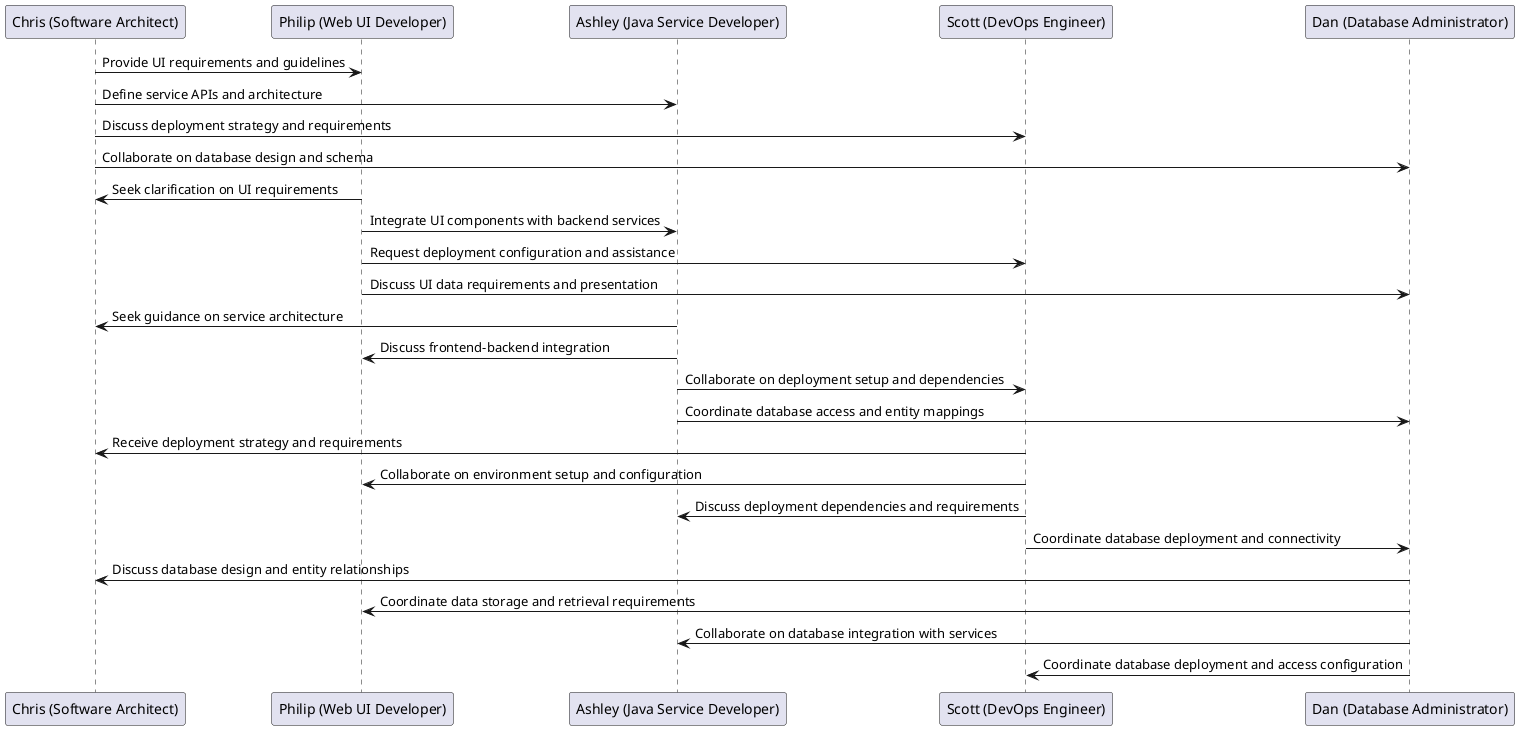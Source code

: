 @startuml StartCodingCollaboration

participant Chris as "Chris (Software Architect)"
participant Philip as "Philip (Web UI Developer)"
participant Ashley as "Ashley (Java Service Developer)"
participant Scott as "Scott (DevOps Engineer)"
participant Dan as "Dan (Database Administrator)"

Chris -> Philip: Provide UI requirements and guidelines
Chris -> Ashley: Define service APIs and architecture
Chris -> Scott: Discuss deployment strategy and requirements
Chris -> Dan: Collaborate on database design and schema

Philip -> Chris: Seek clarification on UI requirements
Philip -> Ashley: Integrate UI components with backend services
Philip -> Scott: Request deployment configuration and assistance
Philip -> Dan: Discuss UI data requirements and presentation

Ashley -> Chris: Seek guidance on service architecture
Ashley -> Philip: Discuss frontend-backend integration
Ashley -> Scott: Collaborate on deployment setup and dependencies
Ashley -> Dan: Coordinate database access and entity mappings

Scott -> Chris: Receive deployment strategy and requirements
Scott -> Philip: Collaborate on environment setup and configuration
Scott -> Ashley: Discuss deployment dependencies and requirements
Scott -> Dan: Coordinate database deployment and connectivity

Dan -> Chris: Discuss database design and entity relationships
Dan -> Philip: Coordinate data storage and retrieval requirements
Dan -> Ashley: Collaborate on database integration with services
Dan -> Scott: Coordinate database deployment and access configuration

@enduml

